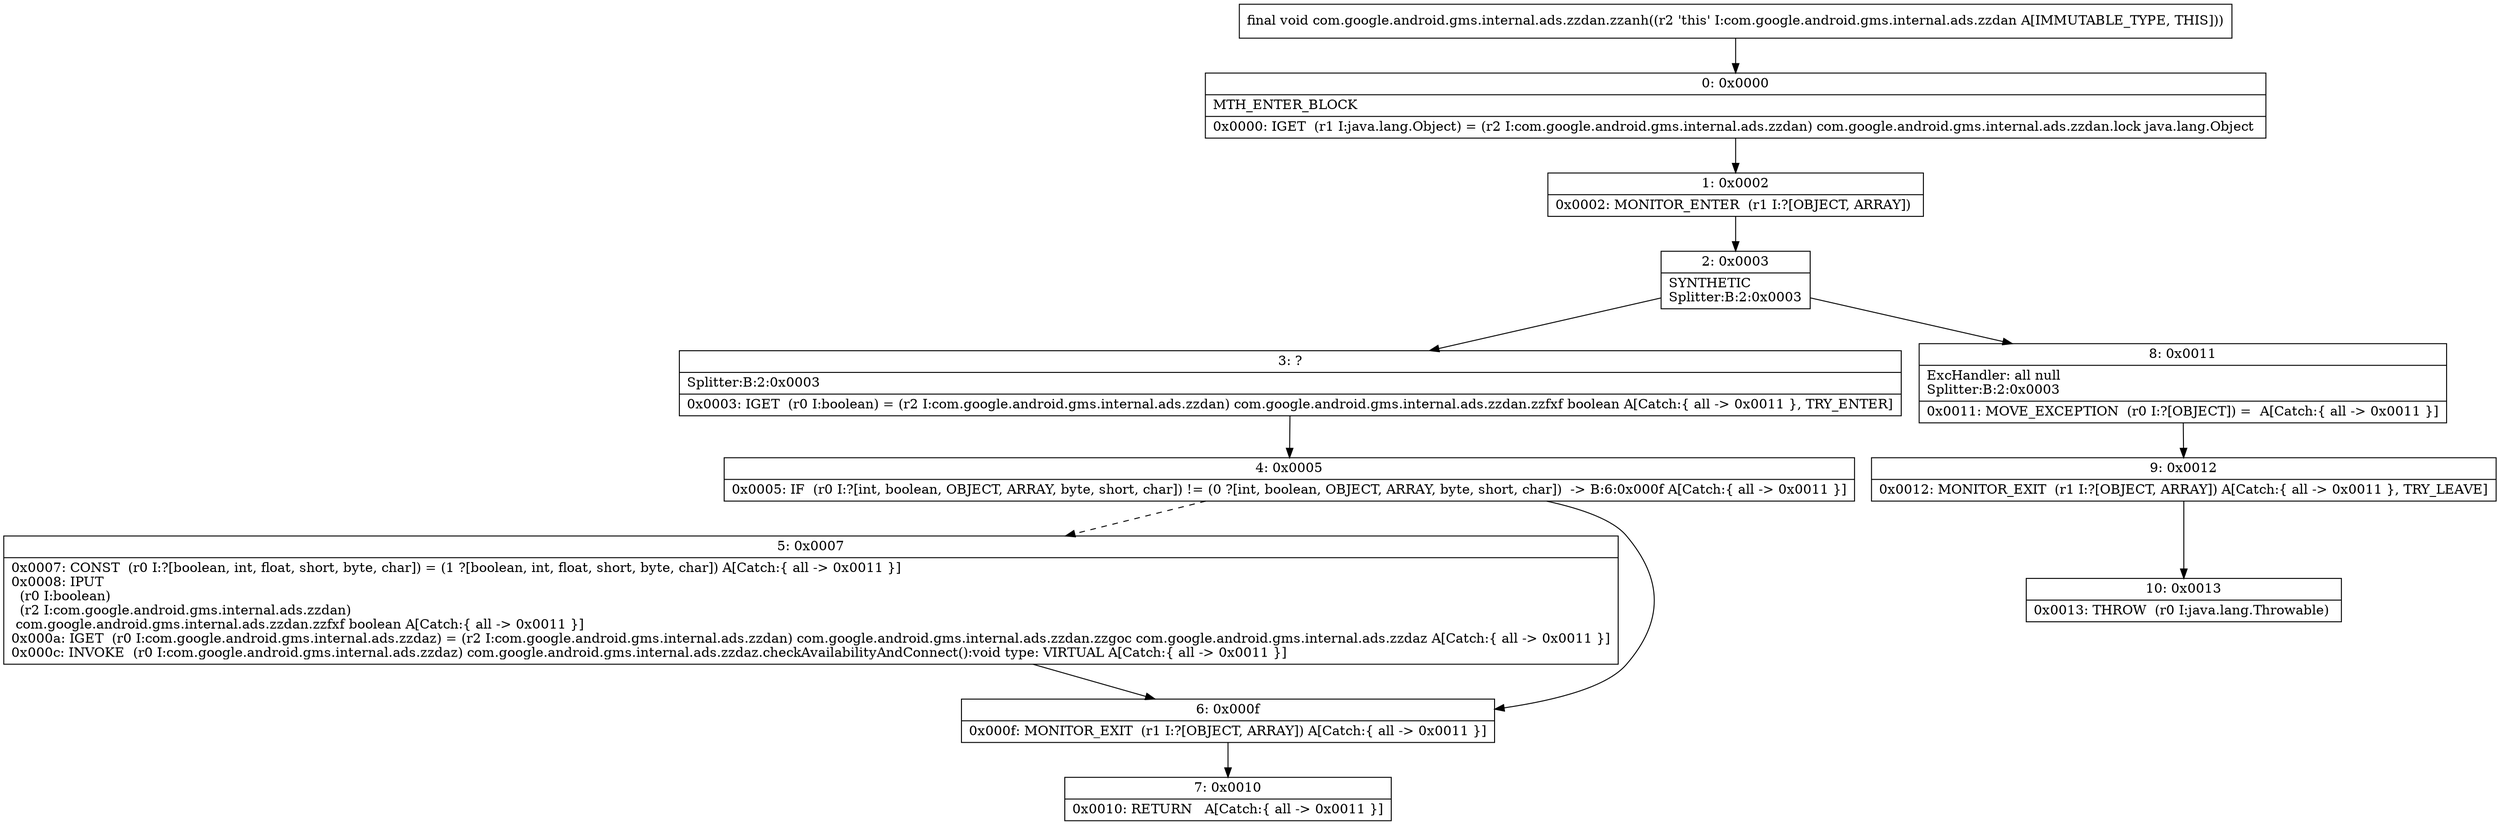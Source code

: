 digraph "CFG forcom.google.android.gms.internal.ads.zzdan.zzanh()V" {
Node_0 [shape=record,label="{0\:\ 0x0000|MTH_ENTER_BLOCK\l|0x0000: IGET  (r1 I:java.lang.Object) = (r2 I:com.google.android.gms.internal.ads.zzdan) com.google.android.gms.internal.ads.zzdan.lock java.lang.Object \l}"];
Node_1 [shape=record,label="{1\:\ 0x0002|0x0002: MONITOR_ENTER  (r1 I:?[OBJECT, ARRAY]) \l}"];
Node_2 [shape=record,label="{2\:\ 0x0003|SYNTHETIC\lSplitter:B:2:0x0003\l}"];
Node_3 [shape=record,label="{3\:\ ?|Splitter:B:2:0x0003\l|0x0003: IGET  (r0 I:boolean) = (r2 I:com.google.android.gms.internal.ads.zzdan) com.google.android.gms.internal.ads.zzdan.zzfxf boolean A[Catch:\{ all \-\> 0x0011 \}, TRY_ENTER]\l}"];
Node_4 [shape=record,label="{4\:\ 0x0005|0x0005: IF  (r0 I:?[int, boolean, OBJECT, ARRAY, byte, short, char]) != (0 ?[int, boolean, OBJECT, ARRAY, byte, short, char])  \-\> B:6:0x000f A[Catch:\{ all \-\> 0x0011 \}]\l}"];
Node_5 [shape=record,label="{5\:\ 0x0007|0x0007: CONST  (r0 I:?[boolean, int, float, short, byte, char]) = (1 ?[boolean, int, float, short, byte, char]) A[Catch:\{ all \-\> 0x0011 \}]\l0x0008: IPUT  \l  (r0 I:boolean)\l  (r2 I:com.google.android.gms.internal.ads.zzdan)\l com.google.android.gms.internal.ads.zzdan.zzfxf boolean A[Catch:\{ all \-\> 0x0011 \}]\l0x000a: IGET  (r0 I:com.google.android.gms.internal.ads.zzdaz) = (r2 I:com.google.android.gms.internal.ads.zzdan) com.google.android.gms.internal.ads.zzdan.zzgoc com.google.android.gms.internal.ads.zzdaz A[Catch:\{ all \-\> 0x0011 \}]\l0x000c: INVOKE  (r0 I:com.google.android.gms.internal.ads.zzdaz) com.google.android.gms.internal.ads.zzdaz.checkAvailabilityAndConnect():void type: VIRTUAL A[Catch:\{ all \-\> 0x0011 \}]\l}"];
Node_6 [shape=record,label="{6\:\ 0x000f|0x000f: MONITOR_EXIT  (r1 I:?[OBJECT, ARRAY]) A[Catch:\{ all \-\> 0x0011 \}]\l}"];
Node_7 [shape=record,label="{7\:\ 0x0010|0x0010: RETURN   A[Catch:\{ all \-\> 0x0011 \}]\l}"];
Node_8 [shape=record,label="{8\:\ 0x0011|ExcHandler: all null\lSplitter:B:2:0x0003\l|0x0011: MOVE_EXCEPTION  (r0 I:?[OBJECT]) =  A[Catch:\{ all \-\> 0x0011 \}]\l}"];
Node_9 [shape=record,label="{9\:\ 0x0012|0x0012: MONITOR_EXIT  (r1 I:?[OBJECT, ARRAY]) A[Catch:\{ all \-\> 0x0011 \}, TRY_LEAVE]\l}"];
Node_10 [shape=record,label="{10\:\ 0x0013|0x0013: THROW  (r0 I:java.lang.Throwable) \l}"];
MethodNode[shape=record,label="{final void com.google.android.gms.internal.ads.zzdan.zzanh((r2 'this' I:com.google.android.gms.internal.ads.zzdan A[IMMUTABLE_TYPE, THIS])) }"];
MethodNode -> Node_0;
Node_0 -> Node_1;
Node_1 -> Node_2;
Node_2 -> Node_3;
Node_2 -> Node_8;
Node_3 -> Node_4;
Node_4 -> Node_5[style=dashed];
Node_4 -> Node_6;
Node_5 -> Node_6;
Node_6 -> Node_7;
Node_8 -> Node_9;
Node_9 -> Node_10;
}

